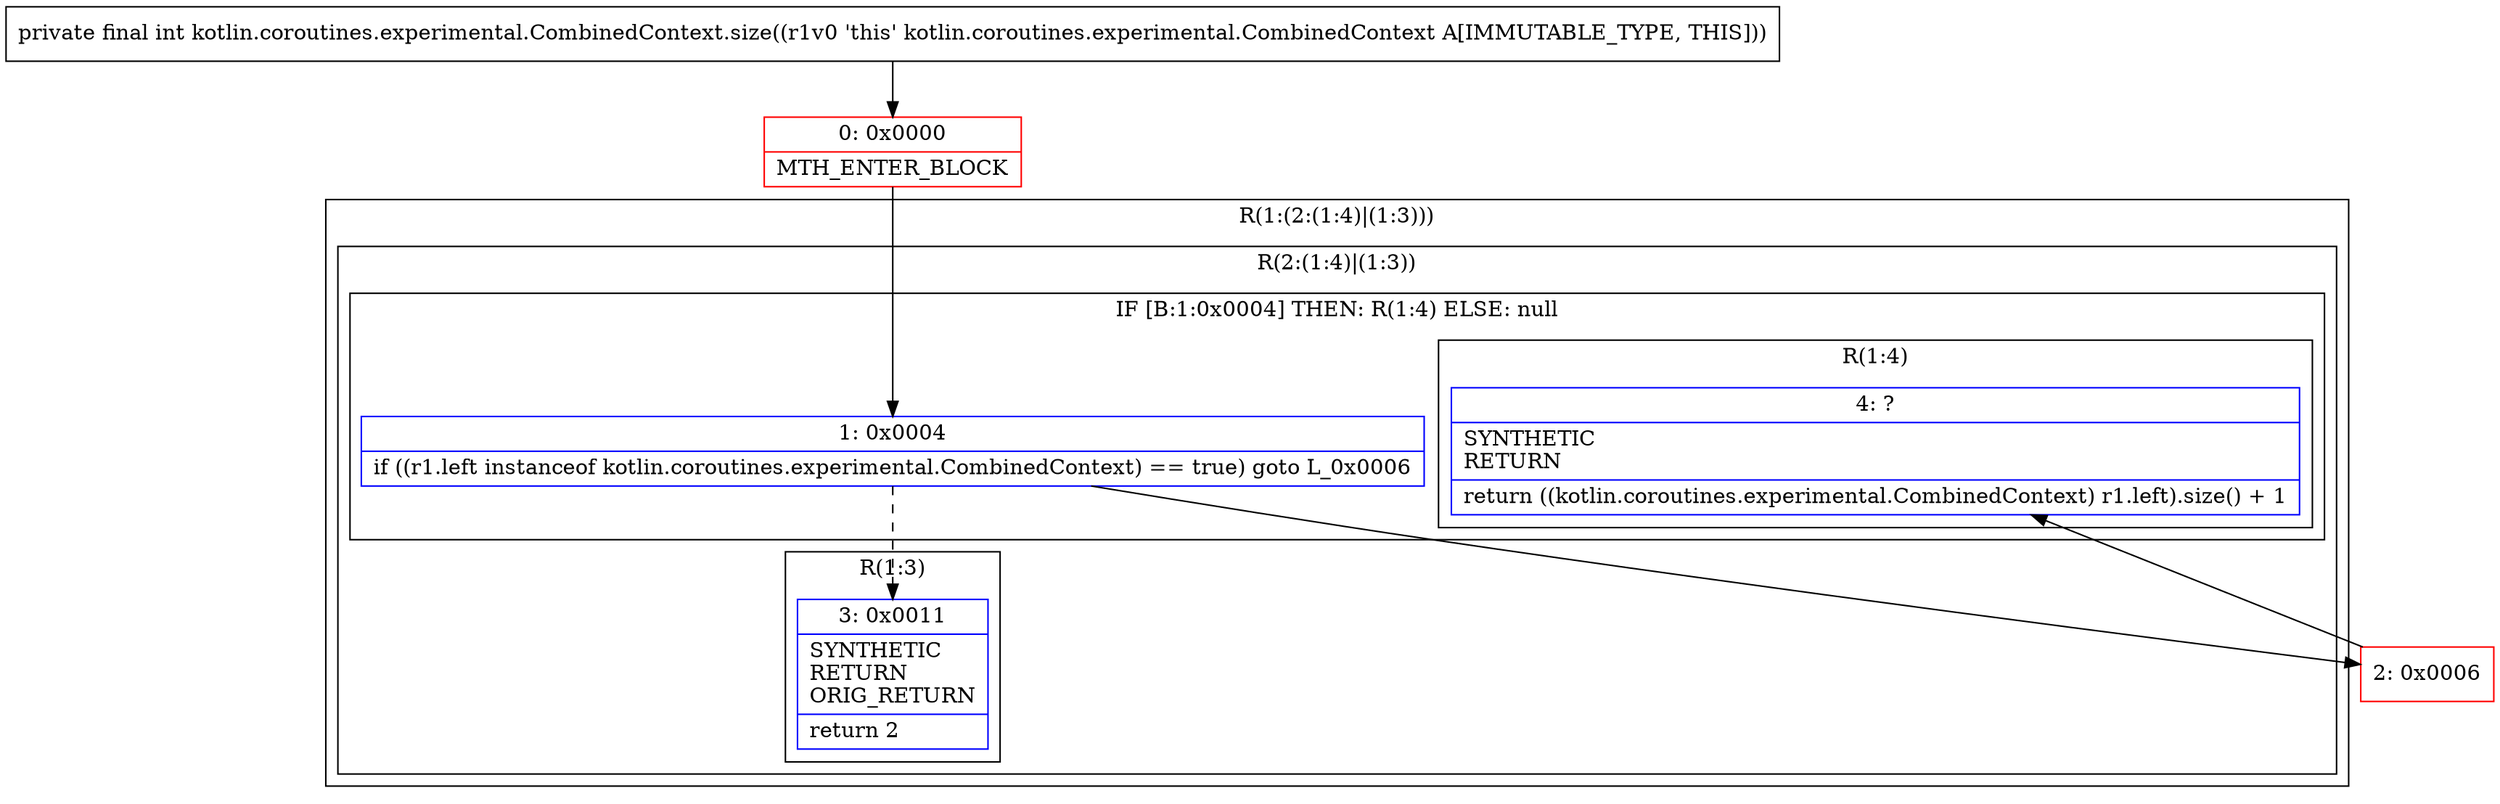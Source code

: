 digraph "CFG forkotlin.coroutines.experimental.CombinedContext.size()I" {
subgraph cluster_Region_1764641565 {
label = "R(1:(2:(1:4)|(1:3)))";
node [shape=record,color=blue];
subgraph cluster_Region_1083326001 {
label = "R(2:(1:4)|(1:3))";
node [shape=record,color=blue];
subgraph cluster_IfRegion_982236322 {
label = "IF [B:1:0x0004] THEN: R(1:4) ELSE: null";
node [shape=record,color=blue];
Node_1 [shape=record,label="{1\:\ 0x0004|if ((r1.left instanceof kotlin.coroutines.experimental.CombinedContext) == true) goto L_0x0006\l}"];
subgraph cluster_Region_1290305962 {
label = "R(1:4)";
node [shape=record,color=blue];
Node_4 [shape=record,label="{4\:\ ?|SYNTHETIC\lRETURN\l|return ((kotlin.coroutines.experimental.CombinedContext) r1.left).size() + 1\l}"];
}
}
subgraph cluster_Region_1459965321 {
label = "R(1:3)";
node [shape=record,color=blue];
Node_3 [shape=record,label="{3\:\ 0x0011|SYNTHETIC\lRETURN\lORIG_RETURN\l|return 2\l}"];
}
}
}
Node_0 [shape=record,color=red,label="{0\:\ 0x0000|MTH_ENTER_BLOCK\l}"];
Node_2 [shape=record,color=red,label="{2\:\ 0x0006}"];
MethodNode[shape=record,label="{private final int kotlin.coroutines.experimental.CombinedContext.size((r1v0 'this' kotlin.coroutines.experimental.CombinedContext A[IMMUTABLE_TYPE, THIS])) }"];
MethodNode -> Node_0;
Node_1 -> Node_2;
Node_1 -> Node_3[style=dashed];
Node_0 -> Node_1;
Node_2 -> Node_4;
}

